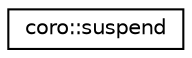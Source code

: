 digraph "Graphical Class Hierarchy"
{
 // LATEX_PDF_SIZE
  edge [fontname="Helvetica",fontsize="10",labelfontname="Helvetica",labelfontsize="10"];
  node [fontname="Helvetica",fontsize="10",shape=record];
  rankdir="LR";
  Node0 [label="coro::suspend",height=0.2,width=0.4,color="black", fillcolor="white", style="filled",URL="$classcoro_1_1suspend.html",tooltip="Suspend current coroutine and switch to another coroutine ready to run."];
}
